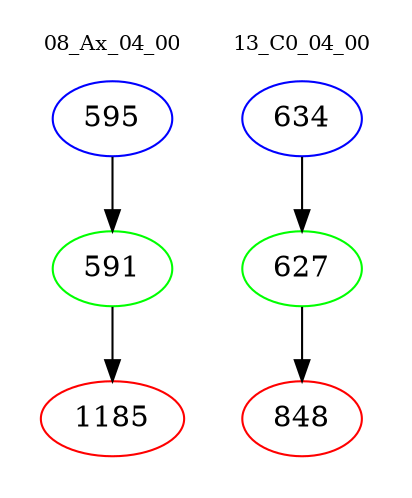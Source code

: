digraph{
subgraph cluster_0 {
color = white
label = "08_Ax_04_00";
fontsize=10;
T0_595 [label="595", color="blue"]
T0_595 -> T0_591 [color="black"]
T0_591 [label="591", color="green"]
T0_591 -> T0_1185 [color="black"]
T0_1185 [label="1185", color="red"]
}
subgraph cluster_1 {
color = white
label = "13_C0_04_00";
fontsize=10;
T1_634 [label="634", color="blue"]
T1_634 -> T1_627 [color="black"]
T1_627 [label="627", color="green"]
T1_627 -> T1_848 [color="black"]
T1_848 [label="848", color="red"]
}
}
